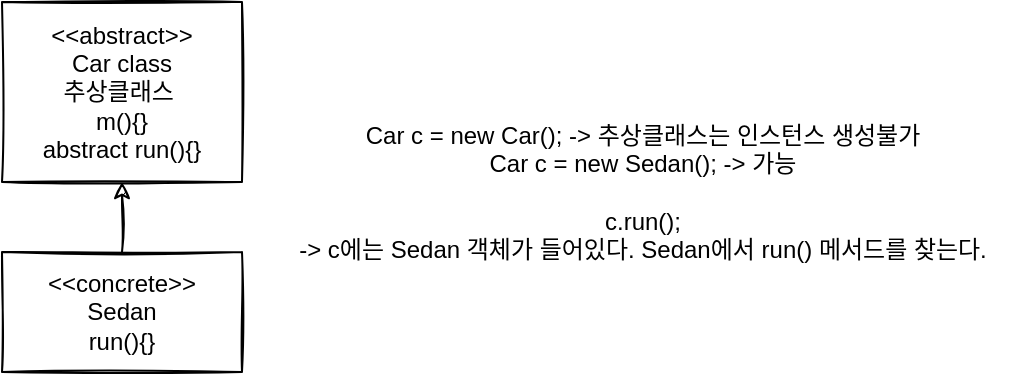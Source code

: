 <mxfile>
    <diagram id="GYCarYSJkYalMBhNIcP4" name="Page-1">
        <mxGraphModel dx="990" dy="575" grid="1" gridSize="10" guides="1" tooltips="1" connect="1" arrows="1" fold="1" page="1" pageScale="1" pageWidth="980" pageHeight="1390" math="0" shadow="0">
            <root>
                <mxCell id="0"/>
                <mxCell id="1" parent="0"/>
                <mxCell id="259" value="&amp;lt;&amp;lt;abstract&amp;gt;&amp;gt;&lt;br&gt;Car class&lt;br&gt;추상클래스&amp;nbsp;&lt;br&gt;m(){}&lt;br&gt;abstract run(){}" style="rounded=0;whiteSpace=wrap;html=1;sketch=1;" vertex="1" parent="1">
                    <mxGeometry x="240" y="570" width="120" height="90" as="geometry"/>
                </mxCell>
                <mxCell id="261" value="" style="edgeStyle=none;sketch=1;html=1;" edge="1" parent="1" source="260" target="259">
                    <mxGeometry relative="1" as="geometry"/>
                </mxCell>
                <mxCell id="260" value="&amp;lt;&amp;lt;concrete&amp;gt;&amp;gt;&lt;br&gt;Sedan&lt;br&gt;run(){}" style="whiteSpace=wrap;html=1;sketch=1;" vertex="1" parent="1">
                    <mxGeometry x="240" y="695" width="120" height="60" as="geometry"/>
                </mxCell>
                <mxCell id="266" value="Car c = new Car(); -&amp;gt; 추상클래스는 인스턴스 생성불가&lt;br&gt;Car c = new Sedan(); -&amp;gt; 가능&lt;br&gt;&lt;br&gt;c.run(); &lt;br&gt;-&amp;gt; c에는 Sedan 객체가 들어있다. Sedan에서 run() 메서드를 찾는다.&lt;br&gt;" style="text;html=1;align=center;verticalAlign=middle;resizable=0;points=[];autosize=1;strokeColor=none;fillColor=none;" vertex="1" parent="1">
                    <mxGeometry x="370" y="630" width="380" height="70" as="geometry"/>
                </mxCell>
            </root>
        </mxGraphModel>
    </diagram>
</mxfile>